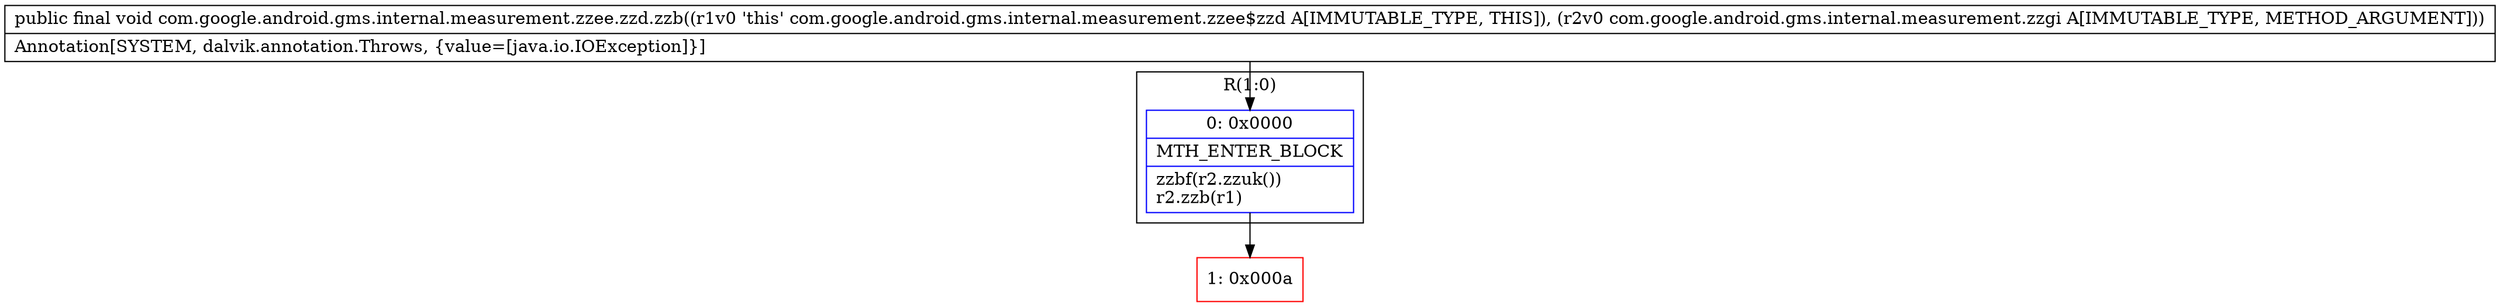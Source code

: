 digraph "CFG forcom.google.android.gms.internal.measurement.zzee.zzd.zzb(Lcom\/google\/android\/gms\/internal\/measurement\/zzgi;)V" {
subgraph cluster_Region_110177879 {
label = "R(1:0)";
node [shape=record,color=blue];
Node_0 [shape=record,label="{0\:\ 0x0000|MTH_ENTER_BLOCK\l|zzbf(r2.zzuk())\lr2.zzb(r1)\l}"];
}
Node_1 [shape=record,color=red,label="{1\:\ 0x000a}"];
MethodNode[shape=record,label="{public final void com.google.android.gms.internal.measurement.zzee.zzd.zzb((r1v0 'this' com.google.android.gms.internal.measurement.zzee$zzd A[IMMUTABLE_TYPE, THIS]), (r2v0 com.google.android.gms.internal.measurement.zzgi A[IMMUTABLE_TYPE, METHOD_ARGUMENT]))  | Annotation[SYSTEM, dalvik.annotation.Throws, \{value=[java.io.IOException]\}]\l}"];
MethodNode -> Node_0;
Node_0 -> Node_1;
}

